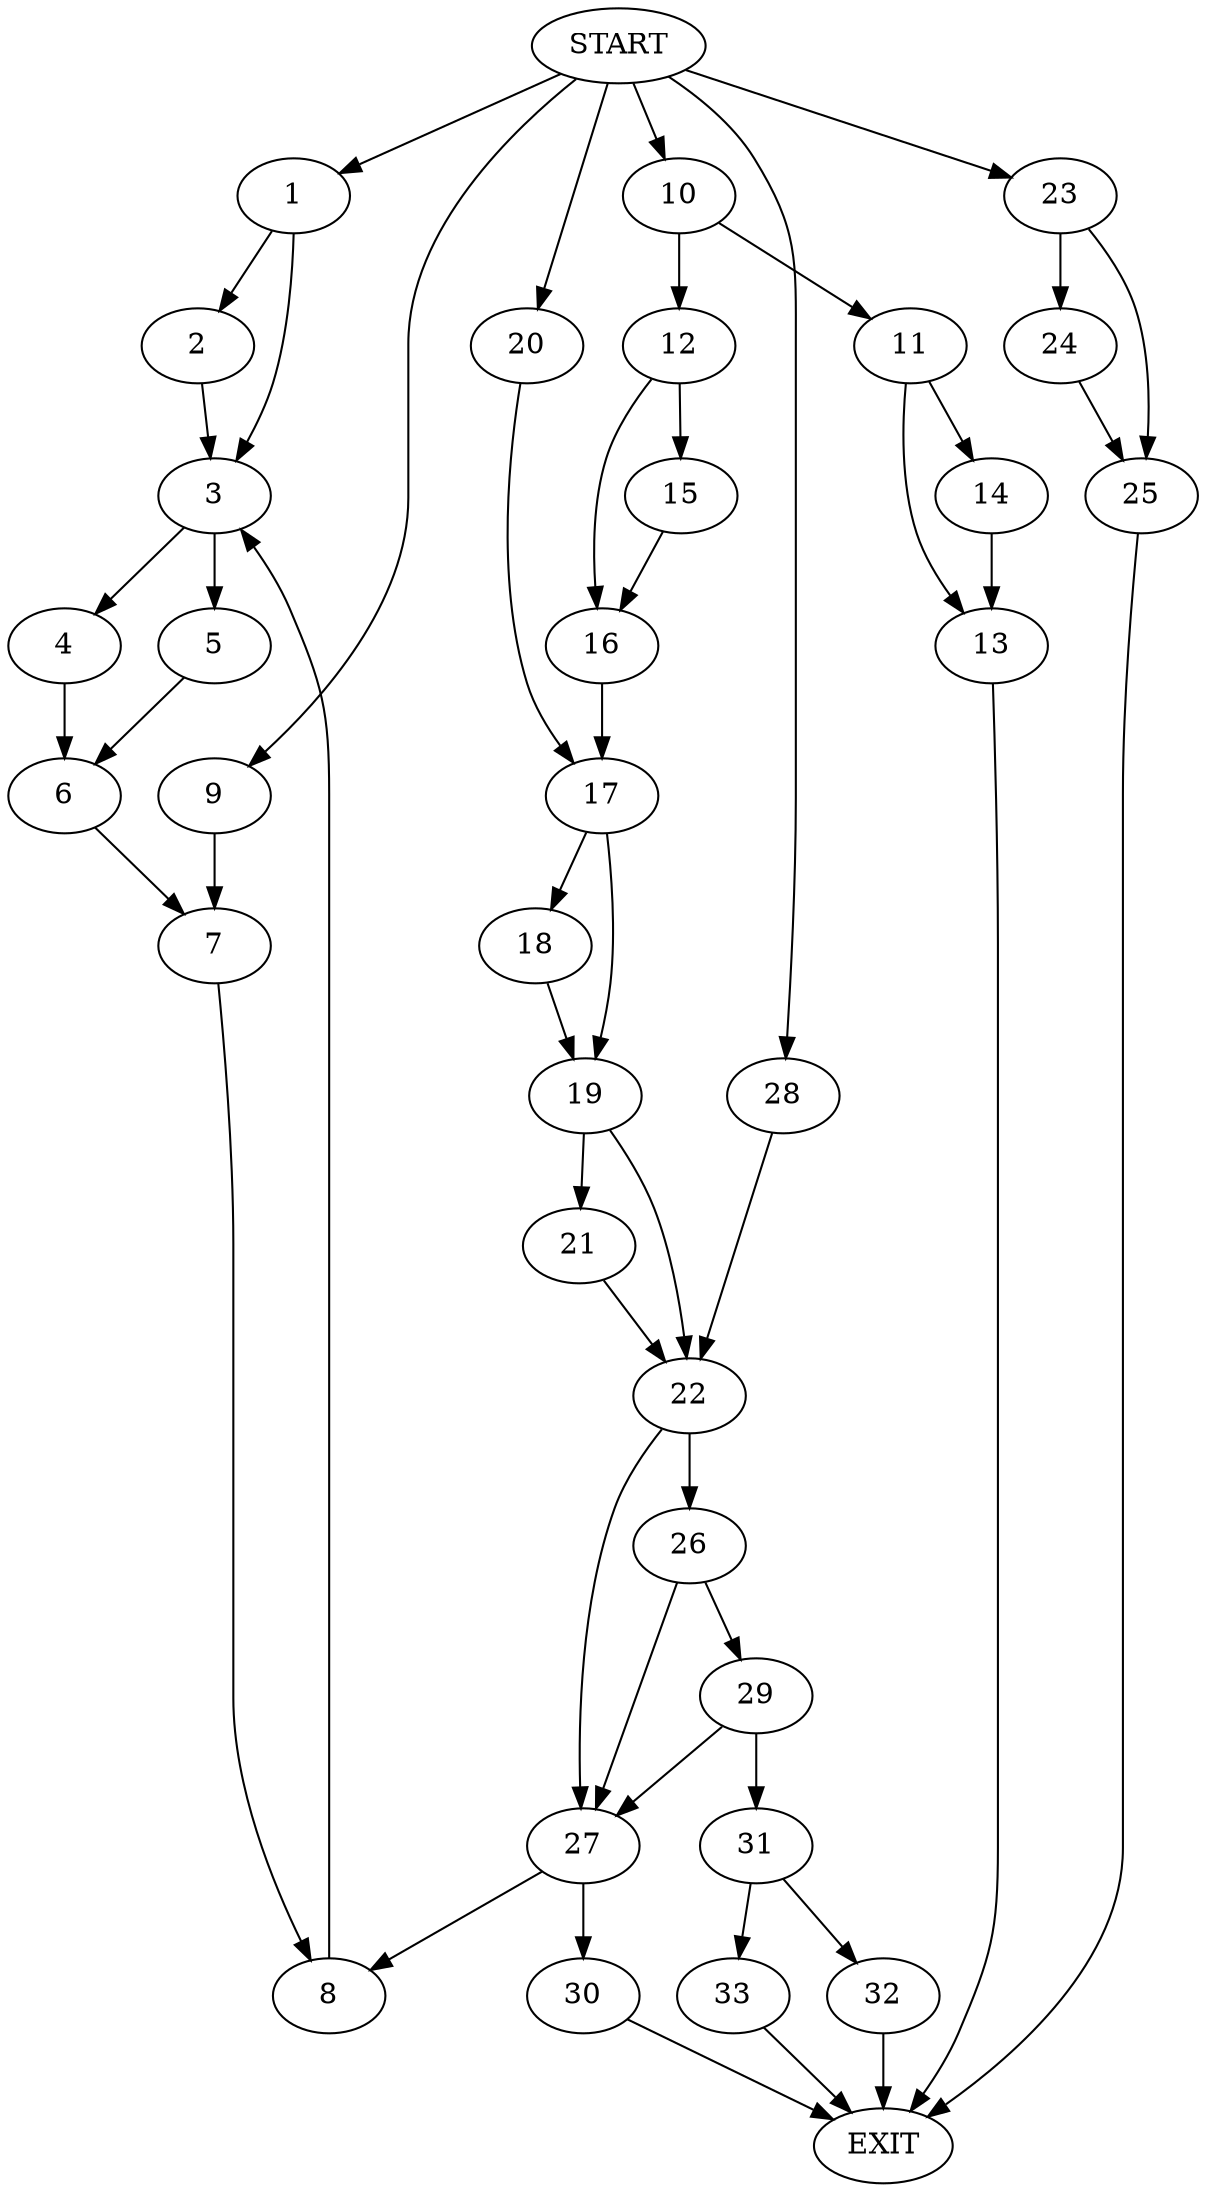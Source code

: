 digraph {
0 [label="START"]
34 [label="EXIT"]
0 -> 1
1 -> 2
1 -> 3
2 -> 3
3 -> 4
3 -> 5
4 -> 6
5 -> 6
6 -> 7
7 -> 8
0 -> 9
9 -> 7
8 -> 3
0 -> 10
10 -> 11
10 -> 12
11 -> 13
11 -> 14
12 -> 15
12 -> 16
13 -> 34
14 -> 13
16 -> 17
15 -> 16
17 -> 18
17 -> 19
0 -> 20
20 -> 17
19 -> 21
19 -> 22
18 -> 19
0 -> 23
23 -> 24
23 -> 25
24 -> 25
25 -> 34
22 -> 26
22 -> 27
21 -> 22
0 -> 28
28 -> 22
26 -> 29
26 -> 27
27 -> 30
27 -> 8
29 -> 31
29 -> 27
31 -> 32
31 -> 33
30 -> 34
33 -> 34
32 -> 34
}
